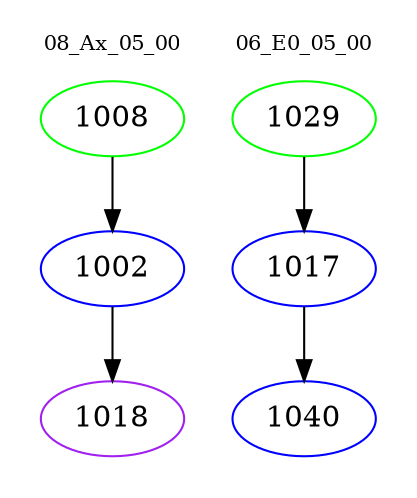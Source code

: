 digraph{
subgraph cluster_0 {
color = white
label = "08_Ax_05_00";
fontsize=10;
T0_1008 [label="1008", color="green"]
T0_1008 -> T0_1002 [color="black"]
T0_1002 [label="1002", color="blue"]
T0_1002 -> T0_1018 [color="black"]
T0_1018 [label="1018", color="purple"]
}
subgraph cluster_1 {
color = white
label = "06_E0_05_00";
fontsize=10;
T1_1029 [label="1029", color="green"]
T1_1029 -> T1_1017 [color="black"]
T1_1017 [label="1017", color="blue"]
T1_1017 -> T1_1040 [color="black"]
T1_1040 [label="1040", color="blue"]
}
}

